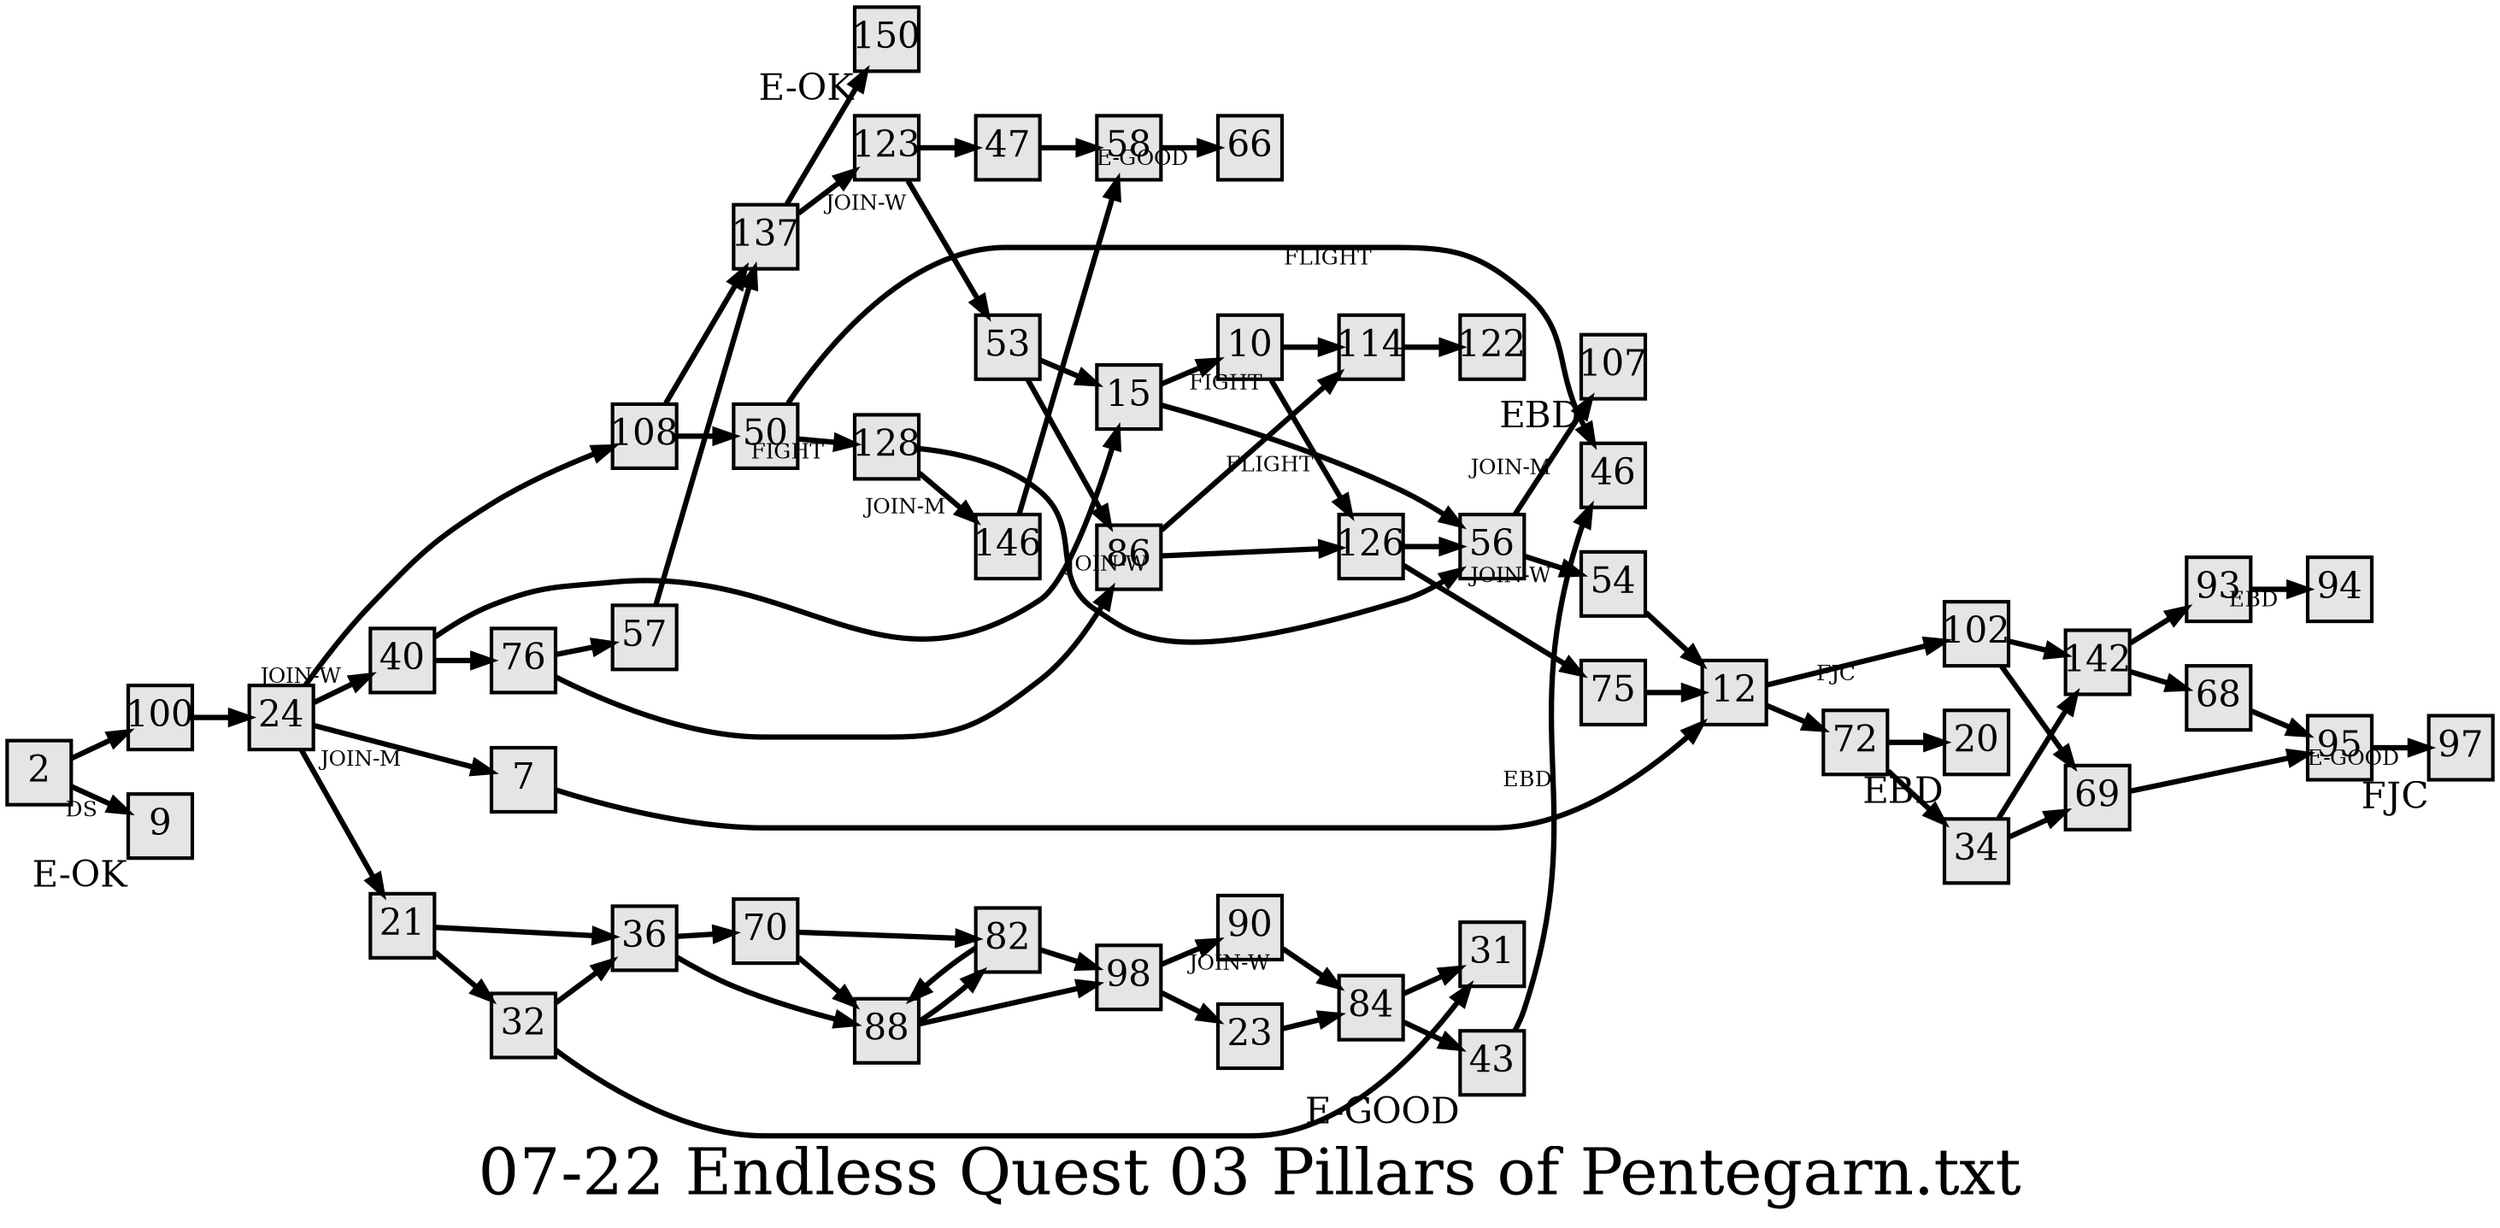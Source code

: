 digraph g{
  graph [ label="07-22 Endless Quest 03 Pillars of Pentegarn.txt" rankdir=LR, ordering=out, fontsize=36, nodesep="0.35", ranksep="0.45"];
  node  [shape=rect, penwidth=2, fontsize=20, style=filled, fillcolor=grey90, margin="0,0", labelfloat=true, regular=true, fixedsize=true];
  edge  [labelfloat=true, penwidth=3, fontsize=12];
  
  
  
  
  
  
  
  
  
  
  
  
  
  
  
  
  
  
  
  
  
  
  2 -> 100;
  2 -> 9	[ xlabel="DS" ];
  7 -> 12;
  9	[ xlabel="E-OK" ];
  10 -> 114;
  10 -> 126;
  12 -> 102	[ xlabel="FJC" ];
  12 -> 72;
  15 -> 10	[ xlabel="FIGHT" ];
  15 -> 56	[ xlabel="FLIGHT" ];
  20	[ xlabel="EBD" ];
  21 -> 36;
  21 -> 32;
  23 -> 84;
  24 -> 108;
  24 -> 40	[ xlabel="JOIN-W" ];
  24 -> 7	[ xlabel="JOIN-M" ];
  24 -> 21;
  32 -> 36;
  32 -> 31;
  34 -> 142;
  34 -> 69;
  36 -> 70;
  36 -> 88;
  40 -> 15;
  40 -> 76;
  43	[ xlabel="E-GOOD" ];
  43 -> 46	[ xlabel="EBD" ];
  47 -> 58;
  50 -> 46	[ xlabel="FLIGHT" ];
  50 -> 128	[ xlabel="FIGHT" ];
  53 -> 15;
  53 -> 86;
  54 -> 12;
  56 -> 54	[ xlabel="JOIN-W" ];
  56 -> 107	[ xlabel="JOIN-M" ];
  57 -> 137;
  58 -> 66	[ xlabel="E-GOOD" ];
  68 -> 95;
  69 -> 95;
  70 -> 82;
  70 -> 88;
  72 -> 20;
  72 -> 34;
  75 -> 12;
  76 -> 57;
  76 -> 86;
  82 -> 88;
  82 -> 98;
  84 -> 31;
  84 -> 43;
  86 -> 126;
  86 -> 114;
  88 -> 82;
  88 -> 98;
  90 -> 84;
  93 -> 94	[ xlabel="EBD" ];
  95 -> 97	[ xlabel="E-GOOD" ];
  97	[ xlabel="FJC" ];
  98 -> 90	[ xlabel="JOIN-W" ];
  98 -> 23;
  100 -> 24;
  102 -> 142;
  102 -> 69;
  107	[ xlabel="EBD" ];
  108 -> 137;
  108 -> 50;
  114 -> 122;
  123 -> 47;
  123 -> 53;
  126 -> 56;
  126 -> 75;
  128 -> 56	[ xlabel="JOIN-W" ];
  128 -> 146	[ xlabel="JOIN-M" ];
  137 -> 123	[ xlabel="JOIN-W" ];
  137 -> 150;
  142 -> 93;
  142 -> 68;
  146 -> 58;
  150	[ xlabel="E-OK" ];
}


